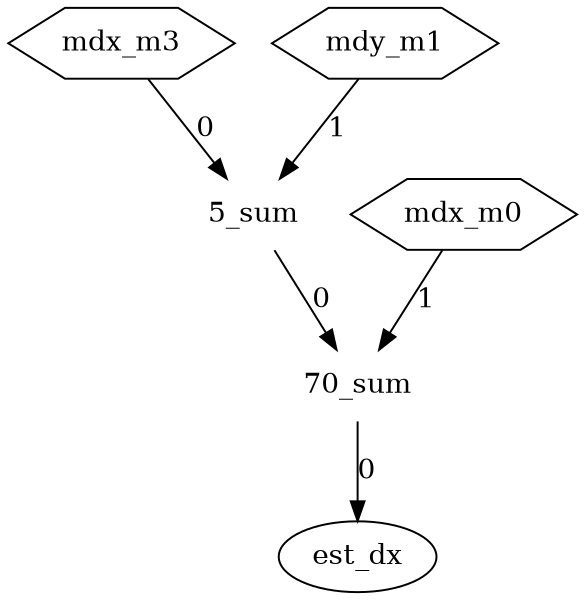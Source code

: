digraph cgp {
	size = "4,4";
	est_dx [shape=oval];
	sum_70 -> est_dx [label="0"];
	sum_70 [label= "70_sum", shape=none];
	sum_5 -> sum_70 [label="0"];
	sum_5 [label= "5_sum", shape=none];
	mdx_m3 [shape=polygon,sides=6];
	mdx_m3 -> sum_5 [label="0"];
	mdy_m1 [shape=polygon,sides=6];
	mdy_m1 -> sum_5 [label="1"];
	mdx_m0 [shape=polygon,sides=6];
	mdx_m0 -> sum_70 [label="1"];
}